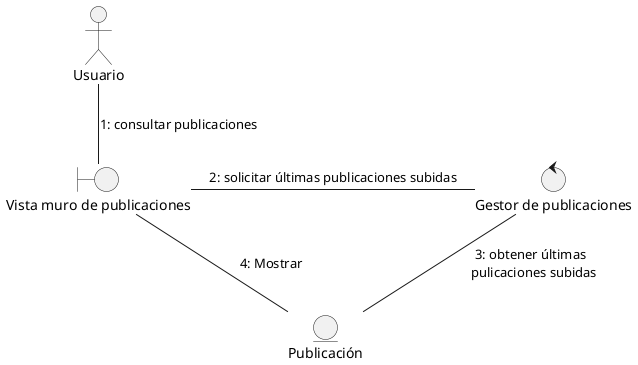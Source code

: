 @startuml consultar publicaciones
actor Usuario
boundary "Vista muro de publicaciones" as M
Usuario--M :1: consultar publicaciones
control "Gestor de publicaciones" as G
M-r-G :2: solicitar últimas publicaciones subidas
entity "Publicación" as P
G--P :3: obtener últimas \n pulicaciones subidas
P--M :4: Mostrar
@enduml
